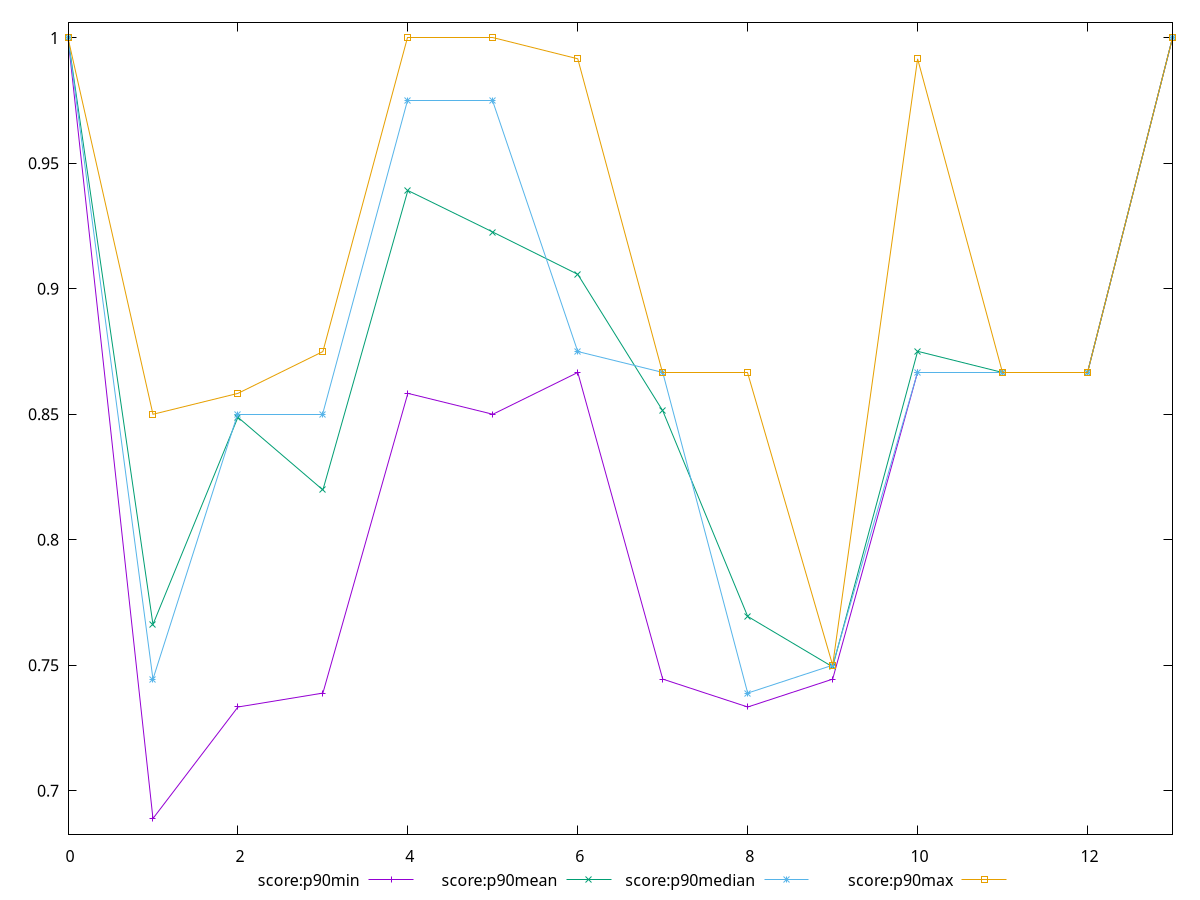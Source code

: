 reset

$scoreP90Min <<EOF
0 1
1 0.6888888888888889
2 0.7333333333333333
3 0.7388888888888889
4 0.8583333333333334
5 0.85
6 0.8666666666666667
7 0.7444444444444445
8 0.7333333333333333
9 0.7444444444444445
10 0.8666666666666667
11 0.8666666666666667
12 0.8666666666666667
13 1
EOF

$scoreP90Mean <<EOF
0 1
1 0.7662393162393162
2 0.8488095238095242
3 0.8198412698412698
4 0.9391941391941395
5 0.922619047619048
6 0.90576923076923
7 0.8514041514041509
8 0.7694444444444446
9 0.7493284493284494
10 0.8750915750915741
11 0.8666666666666657
12 0.8666666666666657
13 1
EOF

$scoreP90Median <<EOF
0 1
1 0.7444444444444445
2 0.85
3 0.85
4 0.975
5 0.975
6 0.875
7 0.8666666666666667
8 0.7388888888888889
9 0.75
10 0.8666666666666667
11 0.8666666666666667
12 0.8666666666666667
13 1
EOF

$scoreP90Max <<EOF
0 1
1 0.85
2 0.8583333333333334
3 0.875
4 1
5 1
6 0.9916666666666667
7 0.8666666666666667
8 0.8666666666666667
9 0.75
10 0.9916666666666667
11 0.8666666666666667
12 0.8666666666666667
13 1
EOF

set key outside below
set xrange [0:13]
set yrange [0.6826666666666666:1.0062222222222221]
set terminal svg size 640, 520 enhanced background rgb 'white'
set output "report_00007_2020-12-11T15:55:29.892Z/uses-http2/progression/score.svg"

plot $scoreP90Min title "score:p90min" with linespoints, \
     $scoreP90Mean title "score:p90mean" with linespoints, \
     $scoreP90Median title "score:p90median" with linespoints, \
     $scoreP90Max title "score:p90max" with linespoints

reset
